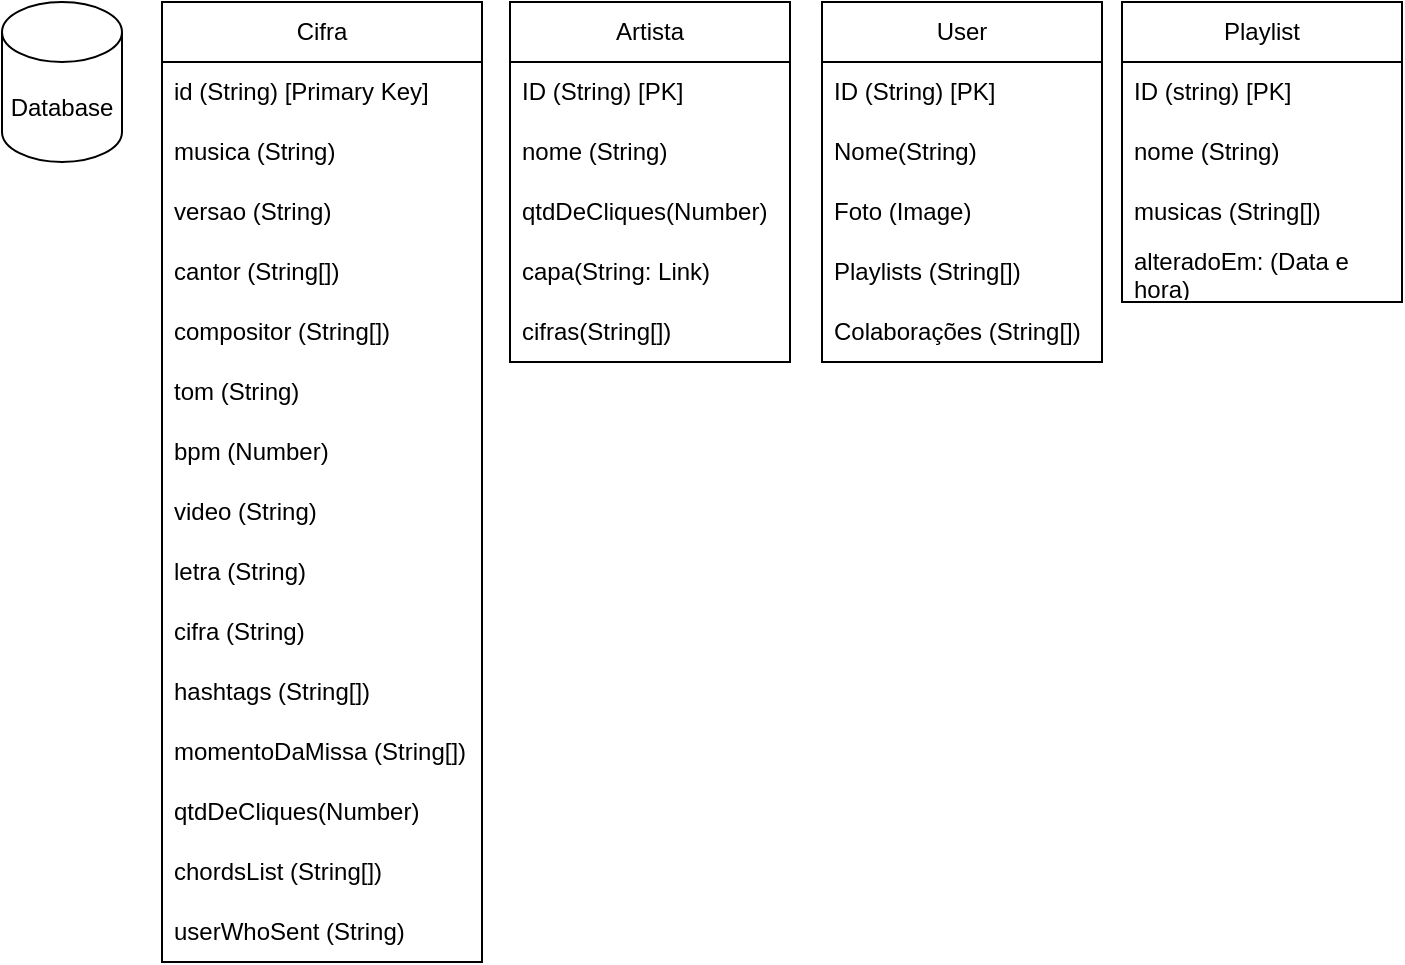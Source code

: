 <mxfile>
    <diagram name="Página-1" id="KAvhJZG7qQ8N-uu_cvAz">
        <mxGraphModel dx="577" dy="376" grid="1" gridSize="10" guides="1" tooltips="1" connect="1" arrows="1" fold="1" page="1" pageScale="1" pageWidth="827" pageHeight="1169" math="0" shadow="0">
            <root>
                <mxCell id="0"/>
                <mxCell id="1" parent="0"/>
                <mxCell id="r4SKTvl0sljqAjaJuwJ4-2" value="Cifra" style="swimlane;fontStyle=0;childLayout=stackLayout;horizontal=1;startSize=30;horizontalStack=0;resizeParent=1;resizeParentMax=0;resizeLast=0;collapsible=1;marginBottom=0;whiteSpace=wrap;html=1;" parent="1" vertex="1">
                    <mxGeometry x="170" y="120" width="160" height="480" as="geometry"/>
                </mxCell>
                <mxCell id="r4SKTvl0sljqAjaJuwJ4-3" value="id (String) [Primary Key]" style="text;strokeColor=none;fillColor=none;align=left;verticalAlign=middle;spacingLeft=4;spacingRight=4;overflow=hidden;points=[[0,0.5],[1,0.5]];portConstraint=eastwest;rotatable=0;whiteSpace=wrap;html=1;" parent="r4SKTvl0sljqAjaJuwJ4-2" vertex="1">
                    <mxGeometry y="30" width="160" height="30" as="geometry"/>
                </mxCell>
                <mxCell id="r4SKTvl0sljqAjaJuwJ4-9" value="musica (String)" style="text;strokeColor=none;fillColor=none;align=left;verticalAlign=middle;spacingLeft=4;spacingRight=4;overflow=hidden;points=[[0,0.5],[1,0.5]];portConstraint=eastwest;rotatable=0;whiteSpace=wrap;html=1;" parent="r4SKTvl0sljqAjaJuwJ4-2" vertex="1">
                    <mxGeometry y="60" width="160" height="30" as="geometry"/>
                </mxCell>
                <mxCell id="3" value="versao (String)" style="text;strokeColor=none;fillColor=none;align=left;verticalAlign=middle;spacingLeft=4;spacingRight=4;overflow=hidden;points=[[0,0.5],[1,0.5]];portConstraint=eastwest;rotatable=0;whiteSpace=wrap;html=1;" parent="r4SKTvl0sljqAjaJuwJ4-2" vertex="1">
                    <mxGeometry y="90" width="160" height="30" as="geometry"/>
                </mxCell>
                <mxCell id="r4SKTvl0sljqAjaJuwJ4-4" value="cantor (String[])" style="text;strokeColor=none;fillColor=none;align=left;verticalAlign=middle;spacingLeft=4;spacingRight=4;overflow=hidden;points=[[0,0.5],[1,0.5]];portConstraint=eastwest;rotatable=0;whiteSpace=wrap;html=1;" parent="r4SKTvl0sljqAjaJuwJ4-2" vertex="1">
                    <mxGeometry y="120" width="160" height="30" as="geometry"/>
                </mxCell>
                <mxCell id="2" value="compositor (String[])" style="text;strokeColor=none;fillColor=none;align=left;verticalAlign=middle;spacingLeft=4;spacingRight=4;overflow=hidden;points=[[0,0.5],[1,0.5]];portConstraint=eastwest;rotatable=0;whiteSpace=wrap;html=1;" parent="r4SKTvl0sljqAjaJuwJ4-2" vertex="1">
                    <mxGeometry y="150" width="160" height="30" as="geometry"/>
                </mxCell>
                <mxCell id="r4SKTvl0sljqAjaJuwJ4-7" value="tom (String)" style="text;strokeColor=none;fillColor=none;align=left;verticalAlign=middle;spacingLeft=4;spacingRight=4;overflow=hidden;points=[[0,0.5],[1,0.5]];portConstraint=eastwest;rotatable=0;whiteSpace=wrap;html=1;" parent="r4SKTvl0sljqAjaJuwJ4-2" vertex="1">
                    <mxGeometry y="180" width="160" height="30" as="geometry"/>
                </mxCell>
                <mxCell id="r4SKTvl0sljqAjaJuwJ4-12" value="bpm (Number)" style="text;strokeColor=none;fillColor=none;align=left;verticalAlign=middle;spacingLeft=4;spacingRight=4;overflow=hidden;points=[[0,0.5],[1,0.5]];portConstraint=eastwest;rotatable=0;whiteSpace=wrap;html=1;" parent="r4SKTvl0sljqAjaJuwJ4-2" vertex="1">
                    <mxGeometry y="210" width="160" height="30" as="geometry"/>
                </mxCell>
                <mxCell id="r4SKTvl0sljqAjaJuwJ4-11" value="video (String)" style="text;strokeColor=none;fillColor=none;align=left;verticalAlign=middle;spacingLeft=4;spacingRight=4;overflow=hidden;points=[[0,0.5],[1,0.5]];portConstraint=eastwest;rotatable=0;whiteSpace=wrap;html=1;" parent="r4SKTvl0sljqAjaJuwJ4-2" vertex="1">
                    <mxGeometry y="240" width="160" height="30" as="geometry"/>
                </mxCell>
                <mxCell id="5" value="letra (String)" style="text;strokeColor=none;fillColor=none;align=left;verticalAlign=middle;spacingLeft=4;spacingRight=4;overflow=hidden;points=[[0,0.5],[1,0.5]];portConstraint=eastwest;rotatable=0;whiteSpace=wrap;html=1;" parent="r4SKTvl0sljqAjaJuwJ4-2" vertex="1">
                    <mxGeometry y="270" width="160" height="30" as="geometry"/>
                </mxCell>
                <mxCell id="r4SKTvl0sljqAjaJuwJ4-8" value="cifra (String)" style="text;strokeColor=none;fillColor=none;align=left;verticalAlign=middle;spacingLeft=4;spacingRight=4;overflow=hidden;points=[[0,0.5],[1,0.5]];portConstraint=eastwest;rotatable=0;whiteSpace=wrap;html=1;" parent="r4SKTvl0sljqAjaJuwJ4-2" vertex="1">
                    <mxGeometry y="300" width="160" height="30" as="geometry"/>
                </mxCell>
                <mxCell id="r4SKTvl0sljqAjaJuwJ4-5" value="hashtags (String[])" style="text;strokeColor=none;fillColor=none;align=left;verticalAlign=middle;spacingLeft=4;spacingRight=4;overflow=hidden;points=[[0,0.5],[1,0.5]];portConstraint=eastwest;rotatable=0;whiteSpace=wrap;html=1;" parent="r4SKTvl0sljqAjaJuwJ4-2" vertex="1">
                    <mxGeometry y="330" width="160" height="30" as="geometry"/>
                </mxCell>
                <mxCell id="r4SKTvl0sljqAjaJuwJ4-10" value="momentoDaMissa (String[])" style="text;strokeColor=none;fillColor=none;align=left;verticalAlign=middle;spacingLeft=4;spacingRight=4;overflow=hidden;points=[[0,0.5],[1,0.5]];portConstraint=eastwest;rotatable=0;whiteSpace=wrap;html=1;" parent="r4SKTvl0sljqAjaJuwJ4-2" vertex="1">
                    <mxGeometry y="360" width="160" height="30" as="geometry"/>
                </mxCell>
                <mxCell id="r4SKTvl0sljqAjaJuwJ4-22" value="qtdDeCliques(Number)" style="text;strokeColor=none;fillColor=none;align=left;verticalAlign=middle;spacingLeft=4;spacingRight=4;overflow=hidden;points=[[0,0.5],[1,0.5]];portConstraint=eastwest;rotatable=0;whiteSpace=wrap;html=1;" parent="r4SKTvl0sljqAjaJuwJ4-2" vertex="1">
                    <mxGeometry y="390" width="160" height="30" as="geometry"/>
                </mxCell>
                <mxCell id="r4SKTvl0sljqAjaJuwJ4-13" value="chordsList (String[])" style="text;strokeColor=none;fillColor=none;align=left;verticalAlign=middle;spacingLeft=4;spacingRight=4;overflow=hidden;points=[[0,0.5],[1,0.5]];portConstraint=eastwest;rotatable=0;whiteSpace=wrap;html=1;" parent="r4SKTvl0sljqAjaJuwJ4-2" vertex="1">
                    <mxGeometry y="420" width="160" height="30" as="geometry"/>
                </mxCell>
                <mxCell id="6" value="userWhoSent (String)" style="text;strokeColor=none;fillColor=none;align=left;verticalAlign=middle;spacingLeft=4;spacingRight=4;overflow=hidden;points=[[0,0.5],[1,0.5]];portConstraint=eastwest;rotatable=0;whiteSpace=wrap;html=1;" parent="r4SKTvl0sljqAjaJuwJ4-2" vertex="1">
                    <mxGeometry y="450" width="160" height="30" as="geometry"/>
                </mxCell>
                <mxCell id="r4SKTvl0sljqAjaJuwJ4-6" value="Database" style="shape=cylinder3;whiteSpace=wrap;html=1;boundedLbl=1;backgroundOutline=1;size=15;" parent="1" vertex="1">
                    <mxGeometry x="90" y="120" width="60" height="80" as="geometry"/>
                </mxCell>
                <mxCell id="r4SKTvl0sljqAjaJuwJ4-14" value="Artista" style="swimlane;fontStyle=0;childLayout=stackLayout;horizontal=1;startSize=30;horizontalStack=0;resizeParent=1;resizeParentMax=0;resizeLast=0;collapsible=1;marginBottom=0;whiteSpace=wrap;html=1;" parent="1" vertex="1">
                    <mxGeometry x="344" y="120" width="140" height="180" as="geometry"/>
                </mxCell>
                <mxCell id="r4SKTvl0sljqAjaJuwJ4-15" value="ID (String) [PK]" style="text;strokeColor=none;fillColor=none;align=left;verticalAlign=middle;spacingLeft=4;spacingRight=4;overflow=hidden;points=[[0,0.5],[1,0.5]];portConstraint=eastwest;rotatable=0;whiteSpace=wrap;html=1;" parent="r4SKTvl0sljqAjaJuwJ4-14" vertex="1">
                    <mxGeometry y="30" width="140" height="30" as="geometry"/>
                </mxCell>
                <mxCell id="r4SKTvl0sljqAjaJuwJ4-16" value="nome (String)" style="text;strokeColor=none;fillColor=none;align=left;verticalAlign=middle;spacingLeft=4;spacingRight=4;overflow=hidden;points=[[0,0.5],[1,0.5]];portConstraint=eastwest;rotatable=0;whiteSpace=wrap;html=1;" parent="r4SKTvl0sljqAjaJuwJ4-14" vertex="1">
                    <mxGeometry y="60" width="140" height="30" as="geometry"/>
                </mxCell>
                <mxCell id="r4SKTvl0sljqAjaJuwJ4-17" value="qtdDeCliques(Number)" style="text;strokeColor=none;fillColor=none;align=left;verticalAlign=middle;spacingLeft=4;spacingRight=4;overflow=hidden;points=[[0,0.5],[1,0.5]];portConstraint=eastwest;rotatable=0;whiteSpace=wrap;html=1;" parent="r4SKTvl0sljqAjaJuwJ4-14" vertex="1">
                    <mxGeometry y="90" width="140" height="30" as="geometry"/>
                </mxCell>
                <mxCell id="r4SKTvl0sljqAjaJuwJ4-23" value="capa(String: Link)" style="text;strokeColor=none;fillColor=none;align=left;verticalAlign=middle;spacingLeft=4;spacingRight=4;overflow=hidden;points=[[0,0.5],[1,0.5]];portConstraint=eastwest;rotatable=0;whiteSpace=wrap;html=1;" parent="r4SKTvl0sljqAjaJuwJ4-14" vertex="1">
                    <mxGeometry y="120" width="140" height="30" as="geometry"/>
                </mxCell>
                <mxCell id="r4SKTvl0sljqAjaJuwJ4-24" value="cifras(String[])" style="text;strokeColor=none;fillColor=none;align=left;verticalAlign=middle;spacingLeft=4;spacingRight=4;overflow=hidden;points=[[0,0.5],[1,0.5]];portConstraint=eastwest;rotatable=0;whiteSpace=wrap;html=1;" parent="r4SKTvl0sljqAjaJuwJ4-14" vertex="1">
                    <mxGeometry y="150" width="140" height="30" as="geometry"/>
                </mxCell>
                <mxCell id="r4SKTvl0sljqAjaJuwJ4-18" value="User" style="swimlane;fontStyle=0;childLayout=stackLayout;horizontal=1;startSize=30;horizontalStack=0;resizeParent=1;resizeParentMax=0;resizeLast=0;collapsible=1;marginBottom=0;whiteSpace=wrap;html=1;" parent="1" vertex="1">
                    <mxGeometry x="500" y="120" width="140" height="180" as="geometry"/>
                </mxCell>
                <mxCell id="r4SKTvl0sljqAjaJuwJ4-19" value="ID (String) [PK]" style="text;strokeColor=none;fillColor=none;align=left;verticalAlign=middle;spacingLeft=4;spacingRight=4;overflow=hidden;points=[[0,0.5],[1,0.5]];portConstraint=eastwest;rotatable=0;whiteSpace=wrap;html=1;" parent="r4SKTvl0sljqAjaJuwJ4-18" vertex="1">
                    <mxGeometry y="30" width="140" height="30" as="geometry"/>
                </mxCell>
                <mxCell id="r4SKTvl0sljqAjaJuwJ4-28" value="Nome(String)" style="text;strokeColor=none;fillColor=none;align=left;verticalAlign=middle;spacingLeft=4;spacingRight=4;overflow=hidden;points=[[0,0.5],[1,0.5]];portConstraint=eastwest;rotatable=0;whiteSpace=wrap;html=1;" parent="r4SKTvl0sljqAjaJuwJ4-18" vertex="1">
                    <mxGeometry y="60" width="140" height="30" as="geometry"/>
                </mxCell>
                <mxCell id="r4SKTvl0sljqAjaJuwJ4-27" value="Foto (Image)" style="text;strokeColor=none;fillColor=none;align=left;verticalAlign=middle;spacingLeft=4;spacingRight=4;overflow=hidden;points=[[0,0.5],[1,0.5]];portConstraint=eastwest;rotatable=0;whiteSpace=wrap;html=1;" parent="r4SKTvl0sljqAjaJuwJ4-18" vertex="1">
                    <mxGeometry y="90" width="140" height="30" as="geometry"/>
                </mxCell>
                <mxCell id="r4SKTvl0sljqAjaJuwJ4-20" value="Playlists (String[])" style="text;strokeColor=none;fillColor=none;align=left;verticalAlign=middle;spacingLeft=4;spacingRight=4;overflow=hidden;points=[[0,0.5],[1,0.5]];portConstraint=eastwest;rotatable=0;whiteSpace=wrap;html=1;" parent="r4SKTvl0sljqAjaJuwJ4-18" vertex="1">
                    <mxGeometry y="120" width="140" height="30" as="geometry"/>
                </mxCell>
                <mxCell id="r4SKTvl0sljqAjaJuwJ4-21" value="Colaborações (String[])" style="text;strokeColor=none;fillColor=none;align=left;verticalAlign=middle;spacingLeft=4;spacingRight=4;overflow=hidden;points=[[0,0.5],[1,0.5]];portConstraint=eastwest;rotatable=0;whiteSpace=wrap;html=1;" parent="r4SKTvl0sljqAjaJuwJ4-18" vertex="1">
                    <mxGeometry y="150" width="140" height="30" as="geometry"/>
                </mxCell>
                <mxCell id="8uBHSdfMXfHnkFeiEyJg-1" value="Playlist" style="swimlane;fontStyle=0;childLayout=stackLayout;horizontal=1;startSize=30;horizontalStack=0;resizeParent=1;resizeParentMax=0;resizeLast=0;collapsible=1;marginBottom=0;whiteSpace=wrap;html=1;" parent="1" vertex="1">
                    <mxGeometry x="650" y="120" width="140" height="150" as="geometry"/>
                </mxCell>
                <mxCell id="8uBHSdfMXfHnkFeiEyJg-2" value="ID (string) [PK]" style="text;strokeColor=none;fillColor=none;align=left;verticalAlign=middle;spacingLeft=4;spacingRight=4;overflow=hidden;points=[[0,0.5],[1,0.5]];portConstraint=eastwest;rotatable=0;whiteSpace=wrap;html=1;" parent="8uBHSdfMXfHnkFeiEyJg-1" vertex="1">
                    <mxGeometry y="30" width="140" height="30" as="geometry"/>
                </mxCell>
                <mxCell id="8uBHSdfMXfHnkFeiEyJg-3" value="nome (String)" style="text;strokeColor=none;fillColor=none;align=left;verticalAlign=middle;spacingLeft=4;spacingRight=4;overflow=hidden;points=[[0,0.5],[1,0.5]];portConstraint=eastwest;rotatable=0;whiteSpace=wrap;html=1;" parent="8uBHSdfMXfHnkFeiEyJg-1" vertex="1">
                    <mxGeometry y="60" width="140" height="30" as="geometry"/>
                </mxCell>
                <mxCell id="8uBHSdfMXfHnkFeiEyJg-4" value="musicas (String[])" style="text;strokeColor=none;fillColor=none;align=left;verticalAlign=middle;spacingLeft=4;spacingRight=4;overflow=hidden;points=[[0,0.5],[1,0.5]];portConstraint=eastwest;rotatable=0;whiteSpace=wrap;html=1;" parent="8uBHSdfMXfHnkFeiEyJg-1" vertex="1">
                    <mxGeometry y="90" width="140" height="30" as="geometry"/>
                </mxCell>
                <mxCell id="8uBHSdfMXfHnkFeiEyJg-5" value="alteradoEm: (Data e hora)" style="text;strokeColor=none;fillColor=none;align=left;verticalAlign=middle;spacingLeft=4;spacingRight=4;overflow=hidden;points=[[0,0.5],[1,0.5]];portConstraint=eastwest;rotatable=0;whiteSpace=wrap;html=1;" parent="8uBHSdfMXfHnkFeiEyJg-1" vertex="1">
                    <mxGeometry y="120" width="140" height="30" as="geometry"/>
                </mxCell>
            </root>
        </mxGraphModel>
    </diagram>
</mxfile>